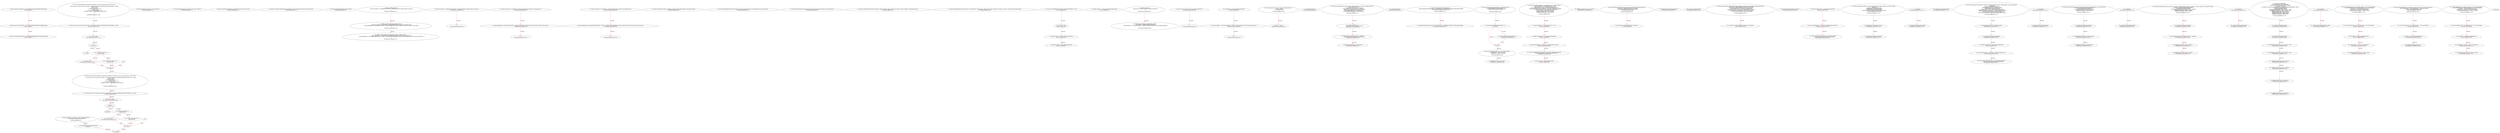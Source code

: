 digraph  {
13 [label="2_ address constant ProxyAddress = 0x1234567896326230a28ee368825D11fE6571Be4a;\n13-new_variable-3-3", method="", type_label=new_variable];
18 [label="3_ address constant TreasuryAddress = 0x12345678979f29eBc99E00bdc5693ddEa564cA80;\n18-new_variable-4-4", method="", type_label=new_variable];
23 [label="4_ address constant RegistryAddress = 0x12345678982cB986Dd291B50239295E3Cb10Cdf6;\n23-new_variable-5-5", method="", type_label=new_variable];
28 [label="5_ function getRegistry() internal pure returns (RegistryInterface) {\n        return RegistryInterface(RegistryAddress);\n    }\n28-function_definition-6-8", method="getRegistry()", type_label=function_definition];
38 [label="6_ return RegistryInterface(RegistryAddress);\n38-return-7-7", method="getRegistry()", type_label=return];
46 [label="10_ function getOwner() external view returns (address);\n46-function_definition-11-11", method="getOwner()", type_label=function_definition];
54 [label="11_ function getExchangeContract() external view returns (address);\n54-function_definition-12-12", method="getExchangeContract()", type_label=function_definition];
62 [label="12_ function contractApproved(address traderAddr) external view returns (bool);\n62-function_definition-13-13", method="contractApproved(address traderAddr)", type_label=function_definition];
74 [label="13_ function contractApprovedBoth(address traderAddr1, address traderAddr2) external view returns (bool);\n74-function_definition-14-14", method="contractApprovedBoth(address traderAddr1,address traderAddr2)", type_label=function_definition];
90 [label="14_ function acceptNextExchangeContract() external;\n90-function_definition-15-15", method="acceptNextExchangeContract()", type_label=function_definition];
99 [label="17_ modifier onlyRegistryOwner() {\n        require (msg.sender == getRegistry().getOwner(), \"onlyRegistryOwner() method called by non-owner.\");\n        _;\n    }\n99-expression_statement-18-21", method="", type_label=expression_statement];
102 [label="18_ require (msg.sender == getRegistry().getOwner(), \"onlyRegistryOwner() method called by non-owner.\");\n102-expression_statement-19-19", method="", type_label=expression_statement];
118 [label="19_ _;\n118-expression_statement-20-20", method="", type_label=expression_statement];
120 [label="21_ modifier onlyApprovedExchange(address trader) {\n        require (msg.sender == ProxyAddress, \"onlyApprovedExchange() called not by exchange proxy.\");\n        require (getRegistry().contractApproved(trader), \"onlyApprovedExchange() requires approval of the latest contract code by trader.\");\n        _;\n    }\n120-expression_statement-22-26", method="", type_label=expression_statement];
127 [label="22_ require (msg.sender == ProxyAddress, \"onlyApprovedExchange() called not by exchange proxy.\");\n127-expression_statement-23-23", method="", type_label=expression_statement];
139 [label="23_ require (getRegistry().contractApproved(trader), \"onlyApprovedExchange() requires approval of the latest contract code by trader.\");\n139-expression_statement-24-24", method="", type_label=expression_statement];
153 [label="24_ _;\n153-expression_statement-25-25", method="", type_label=expression_statement];
155 [label="26_ modifier onlyApprovedExchangeBoth(address trader1, address trader2) {\n        require (msg.sender == ProxyAddress, \"onlyApprovedExchange() called not by exchange proxy.\");\n        require (getRegistry().contractApprovedBoth(trader1, trader2), \"onlyApprovedExchangeBoth() requires approval of the latest contract code by both traders.\");\n        _;\n    }\n155-expression_statement-27-31", method="", type_label=expression_statement];
166 [label="27_ require (msg.sender == ProxyAddress, \"onlyApprovedExchange() called not by exchange proxy.\");\n166-expression_statement-28-28", method="", type_label=expression_statement];
178 [label="28_ require (getRegistry().contractApprovedBoth(trader1, trader2), \"onlyApprovedExchangeBoth() requires approval of the latest contract code by both traders.\");\n178-expression_statement-29-29", method="", type_label=expression_statement];
194 [label="29_ _;\n194-expression_statement-30-30", method="", type_label=expression_statement];
199 [label="33_ function withdrawEther(address traderAddr, address payable withdrawalAddr, uint amount) external;\n199-function_definition-34-34", method="withdrawEther(address traderAddr,address payable withdrawalAddr,uint amount)", type_label=function_definition];
214 [label="34_ function withdrawERC20Token(uint16 tokenCode, address traderAddr, address withdrawalAddr, uint amount) external;\n214-function_definition-35-35", method="withdrawERC20Token(uint16 tokenCode,address traderAddr,address withdrawalAddr,uint amount)", type_label=function_definition];
233 [label="35_ function transferTokens(uint16 tokenCode, address fromAddr, address toAddr, uint amount) external;\n233-function_definition-36-36", method="transferTokens(uint16 tokenCode,address fromAddr,address toAddr,uint amount)", type_label=function_definition];
252 [label="36_ function transferTokensTwice(uint16 tokenCode, address fromAddr, address toAddr1, uint amount1, address toAddr2, uint amount2) external;\n252-function_definition-37-37", method="transferTokensTwice(uint16 tokenCode,address fromAddr,address toAddr1,uint amount1,address toAddr2,uint amount2)", type_label=function_definition];
279 [label="37_ function exchangeTokens(uint16 tokenCode1, uint16 tokenCode2, address addr1, address addr2, address addrFee, uint amount1, uint fee1, uint amount2, uint fee2) external;\n279-function_definition-38-38", method="exchangeTokens(uint16 tokenCode1,uint16 tokenCode2,address addr1,address addr2,address addrFee,uint amount1,uint fee1,uint amount2,uint fee2)", type_label=function_definition];
327 [label="40_ uint constant EMERGENCY_RELEASE_CHALLENGE_PERIOD = 2 days;\n327-new_variable-41-41", method="", type_label=new_variable];
333 [label="41_ bool active = false;\n333-new_variable-42-42", method="", type_label=new_variable];
339 [label="42_ mapping (uint16 => address) public tokenContracts;\n339-new_variable-43-43", method="", type_label=new_variable];
346 [label="43_ mapping (uint176 => uint) public tokenAmounts;\n346-new_variable-44-44", method="", type_label=new_variable];
421 [label="50_ mapping (address => uint) public emergencyReleaseSince;\n421-new_variable-51-51", method="", type_label=new_variable];
430 [label="53_ modifier onlyActive() {\n        require (active, \"Inactive treasury only allows withdrawals.\");\n        _;\n    }\n430-expression_statement-54-57", method="", type_label=expression_statement];
433 [label="54_ require (active, \"Inactive treasury only allows withdrawals.\");\n433-expression_statement-55-55", method="", type_label=expression_statement];
441 [label="55_ _;\n441-expression_statement-56-56", method="", type_label=expression_statement];
443 [label="57_ modifier emergencyReleasePossible(address trader) {\n        uint deadline = emergencyReleaseSince[trader];\n        require (deadline > 0 && block.timestamp > deadline, \"Challenge should be active and deadline expired.\");\n        _;\n    }\n443-expression_statement-58-62", method="", type_label=expression_statement];
450 [label="58_ uint deadline = emergencyReleaseSince[trader];\n450-new_variable-59-59", method="", type_label=new_variable];
458 [label="59_ require (deadline > 0 && block.timestamp > deadline, \"Challenge should be active and deadline expired.\");\n458-expression_statement-60-60", method="", type_label=expression_statement];
474 [label="60_ _;\n474-expression_statement-61-61", method="", type_label=expression_statement];
476 [label="62_ function setActive(bool _active) external onlyRegistryOwner() {\n        active = _active;\n        emit SetActive(active);\n    }\n476-function_definition-63-66", method="setActive(bool _active)", type_label=function_definition];
483 [label="62_ onlyRegistryOwner()\n483-expression_statement-63-63", method="setActive(bool _active)", type_label=expression_statement];
486 [label="63_ active = _active;\n486-expression_statement-64-64", method="setActive(bool _active)", type_label=expression_statement];
494 [label="66_ function changeTokenInfo(uint16 tokenCode, address tokenContract) external onlyRegistryOwner() {\n        require (tokenCode != 0,\n                 \"Token code of zero is reserved for Ether.\");\n        require (tokenContracts[tokenCode] == address(0),\n                 \"Token contract address can be assigned only once.\");\n        tokenContracts[tokenCode] = tokenContract;\n        emit ChangeTokenInfo(tokenCode, tokenContract);\n    }\n494-function_definition-67-74", method="changeTokenInfo(uint16 tokenCode,address tokenContract)", type_label=function_definition];
505 [label="66_ onlyRegistryOwner()\n505-expression_statement-67-67", method="changeTokenInfo(uint16 tokenCode,address tokenContract)", type_label=expression_statement];
508 [label="67_ require (tokenCode != 0,\n                 \"Token code of zero is reserved for Ether.\");\n508-expression_statement-68-69", method="changeTokenInfo(uint16 tokenCode,address tokenContract)", type_label=expression_statement];
518 [label="69_ require (tokenContracts[tokenCode] == address(0),\n                 \"Token contract address can be assigned only once.\");\n518-expression_statement-70-71", method="changeTokenInfo(uint16 tokenCode,address tokenContract)", type_label=expression_statement];
532 [label="71_ tokenContracts[tokenCode] = tokenContract;\n532-expression_statement-72-72", method="changeTokenInfo(uint16 tokenCode,address tokenContract)", type_label=expression_statement];
544 [label="74_ function startEmergencyRelease() external {\n        emergencyReleaseSince[msg.sender] = block.timestamp + EMERGENCY_RELEASE_CHALLENGE_PERIOD;\n        emit StartEmergencyRelease(msg.sender);\n    }\n544-function_definition-75-78", method="startEmergencyRelease()", type_label=function_definition];
548 [label="75_ emergencyReleaseSince[msg.sender] = block.timestamp + EMERGENCY_RELEASE_CHALLENGE_PERIOD;\n548-expression_statement-76-76", method="startEmergencyRelease()", type_label=expression_statement];
566 [label="78_ function resetEmergencyRelease(address traderAddr) private {\n        if (emergencyReleaseSince[traderAddr] != 0) {\n            emergencyReleaseSince[traderAddr] = 0;\n        }\n    }\n566-function_definition-79-83", method="resetEmergencyRelease(address traderAddr)", type_label=function_definition];
574 [label="79_ if_emergencyReleaseSince[traderAddr] != 0\n574-if-80-82", method="resetEmergencyRelease(address traderAddr)", type_label=if];
2096 [label="79_ end_if", method="resetEmergencyRelease(address traderAddr)", type_label=end_if];
581 [label="80_ emergencyReleaseSince[traderAddr] = 0;\n581-expression_statement-81-81", method="resetEmergencyRelease(address traderAddr)", type_label=expression_statement];
587 [label="83_ function depositEther(address account) external payable {\n        emit Deposit(0, account, msg.value);\n        addBalance(0, account, msg.value);\n    }\n587-function_definition-84-87", method="depositEther(address account)", type_label=function_definition];
606 [label="85_ addBalance(0, account, msg.value);\n606-expression_statement-86-86", method="depositEther(address account)", type_label=expression_statement];
617 [label="87_ function depositERC20Token(uint176 tokenAccount, uint amount) external {\n        uint16 tokenCode = uint16(tokenAccount >> 160);\n        address tokenContract = tokenContracts[tokenCode];\n        require (tokenContract != address(0), \"Registered token contract.\");\n        require (safeTransferFrom(tokenContract, msg.sender, address(this), amount),\n                 \"Could not transfer ERC-20 tokens using transferFrom.\");\n        address account = address(tokenAccount);\n        emit Deposit(tokenCode, account, amount);\n        addBalance(tokenCode, account, amount);\n    }\n617-function_definition-88-97", method="depositERC20Token(uint176 tokenAccount,uint amount)", type_label=function_definition];
629 [label="88_ uint16 tokenCode = uint16(tokenAccount >> 160);\n629-new_variable-89-89", method="depositERC20Token(uint176 tokenAccount,uint amount)", type_label=new_variable];
639 [label="89_ address tokenContract = tokenContracts[tokenCode];\n639-new_variable-90-90", method="depositERC20Token(uint176 tokenAccount,uint amount)", type_label=new_variable];
647 [label="90_ require (tokenContract != address(0), \"Registered token contract.\");\n647-expression_statement-91-91", method="depositERC20Token(uint176 tokenAccount,uint amount)", type_label=expression_statement];
659 [label="91_ require (safeTransferFrom(tokenContract, msg.sender, address(this), amount),\n                 \"Could not transfer ERC-20 tokens using transferFrom.\");\n659-expression_statement-92-93", method="depositERC20Token(uint176 tokenAccount,uint amount)", type_label=expression_statement];
680 [label="93_ address account = address(tokenAccount);\n680-new_variable-94-94", method="depositERC20Token(uint176 tokenAccount,uint amount)", type_label=new_variable];
696 [label="95_ addBalance(tokenCode, account, amount);\n696-expression_statement-96-96", method="depositERC20Token(uint176 tokenAccount,uint amount)", type_label=expression_statement];
705 [label="97_ function emergencyReleaseEther() external emergencyReleasePossible(msg.sender) {\n        uint amount = deductFullBalance(0, msg.sender);\n        emit EmergencyRelease(0, msg.sender, amount);\n        msg.sender.transfer(amount);\n    }\n705-function_definition-98-102", method="emergencyReleaseEther()", type_label=function_definition];
708 [label="97_ emergencyReleasePossible(msg.sender)\n708-expression_statement-98-98", method="emergencyReleaseEther()", type_label=expression_statement];
715 [label="98_ uint amount = deductFullBalance(0, msg.sender);\n715-new_variable-99-99", method="emergencyReleaseEther()", type_label=new_variable];
738 [label="100_ msg.sender.transfer(amount);\n738-expression_statement-101-101", method="emergencyReleaseEther()", type_label=expression_statement];
747 [label="102_ function emergencyReleaseERC20Token(uint16 tokenCode) external emergencyReleasePossible(msg.sender) {\n        uint amount = deductFullBalance(tokenCode, msg.sender);\n        emit EmergencyRelease(tokenCode, msg.sender, amount);\n        address tokenContract = tokenContracts[tokenCode];\n        require (tokenContract != address(0), \"Registered token contract.\");\n        require (safeTransfer(tokenContract, msg.sender, amount),\n                 \"Could not transfer ERC-20 tokens using transfer.\");\n    }\n747-function_definition-103-110", method="emergencyReleaseERC20Token(uint16 tokenCode)", type_label=function_definition];
754 [label="102_ emergencyReleasePossible(msg.sender)\n754-expression_statement-103-103", method="emergencyReleaseERC20Token(uint16 tokenCode)", type_label=expression_statement];
761 [label="103_ uint amount = deductFullBalance(tokenCode, msg.sender);\n761-new_variable-104-104", method="emergencyReleaseERC20Token(uint16 tokenCode)", type_label=new_variable];
784 [label="105_ address tokenContract = tokenContracts[tokenCode];\n784-new_variable-106-106", method="emergencyReleaseERC20Token(uint16 tokenCode)", type_label=new_variable];
792 [label="106_ require (tokenContract != address(0), \"Registered token contract.\");\n792-expression_statement-107-107", method="emergencyReleaseERC20Token(uint16 tokenCode)", type_label=expression_statement];
804 [label="107_ require (safeTransfer(tokenContract, msg.sender, amount),\n                 \"Could not transfer ERC-20 tokens using transfer.\");\n804-expression_statement-108-109", method="emergencyReleaseERC20Token(uint16 tokenCode)", type_label=expression_statement];
821 [label="110_ function withdrawEther(address traderAddr, address payable withdrawalAddr, uint amount) external\n        onlyActive()\n        onlyApprovedExchange(traderAddr) {\n        deductBalance(0, traderAddr, amount);\n        resetEmergencyRelease(traderAddr);\n        emit Withdrawal(0, traderAddr, withdrawalAddr, amount);\n        withdrawalAddr.transfer(amount);\n    }\n821-function_definition-111-118", method="withdrawEther(address traderAddr,address payable withdrawalAddr,uint amount)", type_label=function_definition];
836 [label="111_ onlyActive()\n836-expression_statement-112-112", method="withdrawEther(address traderAddr,address payable withdrawalAddr,uint amount)", type_label=expression_statement];
838 [label="112_ onlyApprovedExchange(traderAddr)\n838-expression_statement-113-113", method="withdrawEther(address traderAddr,address payable withdrawalAddr,uint amount)", type_label=expression_statement];
843 [label="113_ deductBalance(0, traderAddr, amount);\n843-expression_statement-114-114", method="withdrawEther(address traderAddr,address payable withdrawalAddr,uint amount)", type_label=expression_statement];
852 [label="114_ resetEmergencyRelease(traderAddr);\n852-expression_statement-115-115", method="withdrawEther(address traderAddr,address payable withdrawalAddr,uint amount)", type_label=expression_statement];
867 [label="116_ withdrawalAddr.transfer(amount);\n867-expression_statement-117-117", method="withdrawEther(address traderAddr,address payable withdrawalAddr,uint amount)", type_label=expression_statement];
874 [label="118_ function withdrawERC20Token(uint16 tokenCode, address traderAddr, address withdrawalAddr, uint amount) external\n        onlyActive()\n        onlyApprovedExchange(traderAddr) {\n        deductBalance(tokenCode, traderAddr, amount);\n        resetEmergencyRelease(traderAddr);\n        address tokenContract = tokenContracts[tokenCode];\n        require (tokenContract != address(0), \"Registered token contract.\");\n        require (safeTransfer(tokenContract, withdrawalAddr, amount),\n                 \"Could not transfer ERC-20 tokens using transfer.\");\n        emit Withdrawal(tokenCode, traderAddr, withdrawalAddr, amount);\n    }\n874-function_definition-119-129", method="withdrawERC20Token(uint16 tokenCode,address traderAddr,address withdrawalAddr,uint amount)", type_label=function_definition];
893 [label="119_ onlyActive()\n893-expression_statement-120-120", method="withdrawERC20Token(uint16 tokenCode,address traderAddr,address withdrawalAddr,uint amount)", type_label=expression_statement];
895 [label="120_ onlyApprovedExchange(traderAddr)\n895-expression_statement-121-121", method="withdrawERC20Token(uint16 tokenCode,address traderAddr,address withdrawalAddr,uint amount)", type_label=expression_statement];
900 [label="121_ deductBalance(tokenCode, traderAddr, amount);\n900-expression_statement-122-122", method="withdrawERC20Token(uint16 tokenCode,address traderAddr,address withdrawalAddr,uint amount)", type_label=expression_statement];
909 [label="122_ resetEmergencyRelease(traderAddr);\n909-expression_statement-123-123", method="withdrawERC20Token(uint16 tokenCode,address traderAddr,address withdrawalAddr,uint amount)", type_label=expression_statement];
914 [label="123_ address tokenContract = tokenContracts[tokenCode];\n914-new_variable-124-124", method="withdrawERC20Token(uint16 tokenCode,address traderAddr,address withdrawalAddr,uint amount)", type_label=new_variable];
922 [label="124_ require (tokenContract != address(0), \"Registered token contract.\");\n922-expression_statement-125-125", method="withdrawERC20Token(uint16 tokenCode,address traderAddr,address withdrawalAddr,uint amount)", type_label=expression_statement];
934 [label="125_ require (safeTransfer(tokenContract, withdrawalAddr, amount),\n                 \"Could not transfer ERC-20 tokens using transfer.\");\n934-expression_statement-126-127", method="withdrawERC20Token(uint16 tokenCode,address traderAddr,address withdrawalAddr,uint amount)", type_label=expression_statement];
959 [label="129_ function transferTokens(uint16 tokenCode, address fromAddr, address toAddr, uint amount) external\n        onlyActive() onlyApprovedExchange(fromAddr) {\n        resetEmergencyRelease(fromAddr);\n        deductBalance(tokenCode, fromAddr, amount);\n        addBalance(tokenCode, toAddr, amount);\n    }\n959-function_definition-130-135", method="transferTokens(uint16 tokenCode,address fromAddr,address toAddr,uint amount)", type_label=function_definition];
978 [label="130_ onlyActive()\n978-expression_statement-131-131", method="transferTokens(uint16 tokenCode,address fromAddr,address toAddr,uint amount)", type_label=expression_statement];
980 [label="130_ onlyApprovedExchange(fromAddr)\n980-expression_statement-131-131", method="transferTokens(uint16 tokenCode,address fromAddr,address toAddr,uint amount)", type_label=expression_statement];
985 [label="131_ resetEmergencyRelease(fromAddr);\n985-expression_statement-132-132", method="transferTokens(uint16 tokenCode,address fromAddr,address toAddr,uint amount)", type_label=expression_statement];
990 [label="132_ deductBalance(tokenCode, fromAddr, amount);\n990-expression_statement-133-133", method="transferTokens(uint16 tokenCode,address fromAddr,address toAddr,uint amount)", type_label=expression_statement];
999 [label="133_ addBalance(tokenCode, toAddr, amount);\n999-expression_statement-134-134", method="transferTokens(uint16 tokenCode,address fromAddr,address toAddr,uint amount)", type_label=expression_statement];
1008 [label="135_ function transferTokensTwice(uint16 tokenCode, address fromAddr, address toAddr1, uint amount1, address toAddr2, uint amount2) external\n        onlyActive() onlyApprovedExchange(fromAddr) {\n        resetEmergencyRelease(fromAddr);\n        deductBalance(tokenCode, fromAddr, amount1 + amount2);\n        addBalance(tokenCode, toAddr1, amount1);\n        addBalance(tokenCode, toAddr2, amount2);\n    }\n1008-function_definition-136-142", method="transferTokensTwice(uint16 tokenCode,address fromAddr,address toAddr1,uint amount1,address toAddr2,uint amount2)", type_label=function_definition];
1035 [label="136_ onlyActive()\n1035-expression_statement-137-137", method="transferTokensTwice(uint16 tokenCode,address fromAddr,address toAddr1,uint amount1,address toAddr2,uint amount2)", type_label=expression_statement];
1037 [label="136_ onlyApprovedExchange(fromAddr)\n1037-expression_statement-137-137", method="transferTokensTwice(uint16 tokenCode,address fromAddr,address toAddr1,uint amount1,address toAddr2,uint amount2)", type_label=expression_statement];
1042 [label="137_ resetEmergencyRelease(fromAddr);\n1042-expression_statement-138-138", method="transferTokensTwice(uint16 tokenCode,address fromAddr,address toAddr1,uint amount1,address toAddr2,uint amount2)", type_label=expression_statement];
1047 [label="138_ deductBalance(tokenCode, fromAddr, amount1 + amount2);\n1047-expression_statement-139-139", method="transferTokensTwice(uint16 tokenCode,address fromAddr,address toAddr1,uint amount1,address toAddr2,uint amount2)", type_label=expression_statement];
1058 [label="139_ addBalance(tokenCode, toAddr1, amount1);\n1058-expression_statement-140-140", method="transferTokensTwice(uint16 tokenCode,address fromAddr,address toAddr1,uint amount1,address toAddr2,uint amount2)", type_label=expression_statement];
1067 [label="140_ addBalance(tokenCode, toAddr2, amount2);\n1067-expression_statement-141-141", method="transferTokensTwice(uint16 tokenCode,address fromAddr,address toAddr1,uint amount1,address toAddr2,uint amount2)", type_label=expression_statement];
1076 [label="142_ function exchangeTokens(\n        uint16 tokenCode1, uint16 tokenCode2,\n        address addr1, address addr2, address addrFee,\n        uint amount1, uint fee1,\n        uint amount2, uint fee2) external onlyActive() onlyApprovedExchangeBoth(addr1, addr2) {\n        resetEmergencyRelease(addr1);\n        resetEmergencyRelease(addr2);\n        deductBalance(tokenCode1, addr1, amount1 + fee1);\n        deductBalance(tokenCode2, addr2, amount2 + fee2);\n        addBalance(tokenCode1, addr2, amount1);\n        addBalance(tokenCode2, addr1, amount2);\n        addBalance(tokenCode1, addrFee, fee1);\n        addBalance(tokenCode2, addrFee, fee2);\n    }\n1076-function_definition-143-156", method="exchangeTokens(uint16 tokenCode1,uint16 tokenCode2,address addr1,address addr2,address addrFee,uint amount1,uint fee1,uint amount2,uint fee2)", type_label=function_definition];
1115 [label="146_ onlyActive()\n1115-expression_statement-147-147", method="exchangeTokens(uint16 tokenCode1,uint16 tokenCode2,address addr1,address addr2,address addrFee,uint amount1,uint fee1,uint amount2,uint fee2)", type_label=expression_statement];
1117 [label="146_ onlyApprovedExchangeBoth(addr1, addr2)\n1117-expression_statement-147-147", method="exchangeTokens(uint16 tokenCode1,uint16 tokenCode2,address addr1,address addr2,address addrFee,uint amount1,uint fee1,uint amount2,uint fee2)", type_label=expression_statement];
1124 [label="147_ resetEmergencyRelease(addr1);\n1124-expression_statement-148-148", method="exchangeTokens(uint16 tokenCode1,uint16 tokenCode2,address addr1,address addr2,address addrFee,uint amount1,uint fee1,uint amount2,uint fee2)", type_label=expression_statement];
1129 [label="148_ resetEmergencyRelease(addr2);\n1129-expression_statement-149-149", method="exchangeTokens(uint16 tokenCode1,uint16 tokenCode2,address addr1,address addr2,address addrFee,uint amount1,uint fee1,uint amount2,uint fee2)", type_label=expression_statement];
1134 [label="149_ deductBalance(tokenCode1, addr1, amount1 + fee1);\n1134-expression_statement-150-150", method="exchangeTokens(uint16 tokenCode1,uint16 tokenCode2,address addr1,address addr2,address addrFee,uint amount1,uint fee1,uint amount2,uint fee2)", type_label=expression_statement];
1145 [label="150_ deductBalance(tokenCode2, addr2, amount2 + fee2);\n1145-expression_statement-151-151", method="exchangeTokens(uint16 tokenCode1,uint16 tokenCode2,address addr1,address addr2,address addrFee,uint amount1,uint fee1,uint amount2,uint fee2)", type_label=expression_statement];
1156 [label="151_ addBalance(tokenCode1, addr2, amount1);\n1156-expression_statement-152-152", method="exchangeTokens(uint16 tokenCode1,uint16 tokenCode2,address addr1,address addr2,address addrFee,uint amount1,uint fee1,uint amount2,uint fee2)", type_label=expression_statement];
1165 [label="152_ addBalance(tokenCode2, addr1, amount2);\n1165-expression_statement-153-153", method="exchangeTokens(uint16 tokenCode1,uint16 tokenCode2,address addr1,address addr2,address addrFee,uint amount1,uint fee1,uint amount2,uint fee2)", type_label=expression_statement];
1174 [label="153_ addBalance(tokenCode1, addrFee, fee1);\n1174-expression_statement-154-154", method="exchangeTokens(uint16 tokenCode1,uint16 tokenCode2,address addr1,address addr2,address addrFee,uint amount1,uint fee1,uint amount2,uint fee2)", type_label=expression_statement];
1183 [label="154_ addBalance(tokenCode2, addrFee, fee2);\n1183-expression_statement-155-155", method="exchangeTokens(uint16 tokenCode1,uint16 tokenCode2,address addr1,address addr2,address addrFee,uint amount1,uint fee1,uint amount2,uint fee2)", type_label=expression_statement];
1192 [label="156_ function deductBalance(uint tokenCode, address addr, uint amount) private {\n        uint176 tokenAccount = uint176(tokenCode) << 160 | uint176(addr);\n        uint before = tokenAmounts[tokenAccount];\n        require (before >= amount, \"Enough funds.\");\n        tokenAmounts[tokenAccount] = before - amount;\n    }\n1192-function_definition-157-162", method="deductBalance(uint tokenCode,address addr,uint amount)", type_label=function_definition];
1208 [label="157_ uint176 tokenAccount = uint176(tokenCode) << 160 | uint176(addr);\n1208-new_variable-158-158", method="deductBalance(uint tokenCode,address addr,uint amount)", type_label=new_variable];
1222 [label="158_ uint before = tokenAmounts[tokenAccount];\n1222-new_variable-159-159", method="deductBalance(uint tokenCode,address addr,uint amount)", type_label=new_variable];
1230 [label="159_ require (before >= amount, \"Enough funds.\");\n1230-expression_statement-160-160", method="deductBalance(uint tokenCode,address addr,uint amount)", type_label=expression_statement];
1240 [label="160_ tokenAmounts[tokenAccount] = before - amount;\n1240-expression_statement-161-161", method="deductBalance(uint tokenCode,address addr,uint amount)", type_label=expression_statement];
1248 [label="162_ function deductFullBalance(uint tokenCode, address addr) private returns (uint amount) {\n        uint176 tokenAccount = uint176(tokenCode) << 160 | uint176(addr);\n        amount = tokenAmounts[tokenAccount];\n        tokenAmounts[tokenAccount] = 0;\n    }\n1248-function_definition-163-167", method="deductFullBalance(uint tokenCode,address addr)", type_label=function_definition];
1265 [label="163_ uint176 tokenAccount = uint176(tokenCode) << 160 | uint176(addr);\n1265-new_variable-164-164", method="deductFullBalance(uint tokenCode,address addr)", type_label=new_variable];
1279 [label="164_ amount = tokenAmounts[tokenAccount];\n1279-expression_statement-165-165", method="deductFullBalance(uint tokenCode,address addr)", type_label=expression_statement];
1285 [label="165_ tokenAmounts[tokenAccount] = 0;\n1285-expression_statement-166-166", method="deductFullBalance(uint tokenCode,address addr)", type_label=expression_statement];
1291 [label="167_ function addBalance(uint tokenCode, address addr, uint amount) private {\n        uint176 tokenAccount = uint176(tokenCode) << 160 | uint176(addr);\n        uint before = tokenAmounts[tokenAccount];\n        require (before + amount >= before, \"No overflow.\");\n        tokenAmounts[tokenAccount] = before + amount;\n    }\n1291-function_definition-168-173", method="addBalance(uint tokenCode,address addr,uint amount)", type_label=function_definition];
1307 [label="168_ uint176 tokenAccount = uint176(tokenCode) << 160 | uint176(addr);\n1307-new_variable-169-169", method="addBalance(uint tokenCode,address addr,uint amount)", type_label=new_variable];
1321 [label="169_ uint before = tokenAmounts[tokenAccount];\n1321-new_variable-170-170", method="addBalance(uint tokenCode,address addr,uint amount)", type_label=new_variable];
1329 [label="170_ require (before + amount >= before, \"No overflow.\");\n1329-expression_statement-171-171", method="addBalance(uint tokenCode,address addr,uint amount)", type_label=expression_statement];
1341 [label="171_ tokenAmounts[tokenAccount] = before + amount;\n1341-expression_statement-172-172", method="addBalance(uint tokenCode,address addr,uint amount)", type_label=expression_statement];
1349 [label="173_ function safeTransfer(address tokenContract, address to, uint value) internal returns (bool success)\n    {\n        (bool call_success, bytes memory return_data) = tokenContract.call(abi.encodeWithSelector(0xa9059cbb, to, value));\n        success = false;\n        if (call_success) {\n            if (return_data.length == 0) {\n                success = true;\n            } else if (return_data.length == 32) {\n                assembly { success := mload(add(return_data, 0x20)) }\n            }\n        }\n    }\n1349-function_definition-174-185", method="safeTransfer(address tokenContract,address to,uint value)", type_label=function_definition];
1370 [label="175_ (bool call_success, bytes memory return_data) = tokenContract.call(abi.encodeWithSelector(0xa9059cbb, to, value));\n1370-new_variable-176-176", method="safeTransfer(address tokenContract,address to,uint value)", type_label=new_variable];
1395 [label="176_ success = false;\n1395-expression_statement-177-177", method="safeTransfer(address tokenContract,address to,uint value)", type_label=expression_statement];
1400 [label="177_ if\n1400-if-178-184", method="safeTransfer(address tokenContract,address to,uint value)", type_label=if];
2922 [label="177_ end_if", method="safeTransfer(address tokenContract,address to,uint value)", type_label=end_if];
1403 [label="178_ if_return_data.length == 0\n1403-if-179-183", method="safeTransfer(address tokenContract,address to,uint value)", type_label=if];
2925 [label="178_ end_if", method="safeTransfer(address tokenContract,address to,uint value)", type_label=end_if];
1410 [label="179_ success = true;\n1410-expression_statement-180-180", method="safeTransfer(address tokenContract,address to,uint value)", type_label=expression_statement];
1415 [label="180_ if_return_data.length == 32\n1415-if-181-183", method="safeTransfer(address tokenContract,address to,uint value)", type_label=if];
1435 [label="185_ function safeTransferFrom(address tokenContract, address from, address to, uint value) internal returns (bool success)\n    {\n        (bool call_success, bytes memory return_data) = tokenContract.call(abi.encodeWithSelector(0x23b872dd, from, to, value));\n        success = false;\n        if (call_success) {\n            if (return_data.length == 0) {\n                success = true;\n            } else if (return_data.length == 32) {\n                assembly { success := mload(add(return_data, 0x20)) }\n            }\n        }\n    }\n1435-function_definition-186-197", method="safeTransferFrom(address tokenContract,address from,address to,uint value)", type_label=function_definition];
1460 [label="187_ (bool call_success, bytes memory return_data) = tokenContract.call(abi.encodeWithSelector(0x23b872dd, from, to, value));\n1460-new_variable-188-188", method="safeTransferFrom(address tokenContract,address from,address to,uint value)", type_label=new_variable];
1487 [label="188_ success = false;\n1487-expression_statement-189-189", method="safeTransferFrom(address tokenContract,address from,address to,uint value)", type_label=expression_statement];
1492 [label="189_ if\n1492-if-190-196", method="safeTransferFrom(address tokenContract,address from,address to,uint value)", type_label=if];
3014 [label="189_ end_if", method="safeTransferFrom(address tokenContract,address from,address to,uint value)", type_label=end_if];
1495 [label="190_ if_return_data.length == 0\n1495-if-191-195", method="safeTransferFrom(address tokenContract,address from,address to,uint value)", type_label=if];
3017 [label="190_ end_if", method="safeTransferFrom(address tokenContract,address from,address to,uint value)", type_label=end_if];
1502 [label="191_ success = true;\n1502-expression_statement-192-192", method="safeTransferFrom(address tokenContract,address from,address to,uint value)", type_label=expression_statement];
1507 [label="192_ if_return_data.length == 32\n1507-if-193-195", method="safeTransferFrom(address tokenContract,address from,address to,uint value)", type_label=if];
1 [label="0_ start_node", method="", type_label=start];
2 [label="0_ exit_node", method="", type_label=exit];
1422;
1514;
13 -> 18  [color=red, controlflow_type=next_line, edge_type=CFG_edge, key=0, label=next_line];
18 -> 23  [color=red, controlflow_type=next_line, edge_type=CFG_edge, key=0, label=next_line];
28 -> 38  [color=red, controlflow_type=next_line, edge_type=CFG_edge, key=0, label=next_line];
38 -> 2  [color=red, controlflow_type=return_exit, edge_type=CFG_edge, key=0, label=return_exit];
99 -> 120  [color=red, controlflow_type=next_line, edge_type=CFG_edge, key=0, label=next_line];
102 -> 118  [color=red, controlflow_type=next_line, edge_type=CFG_edge, key=0, label=next_line];
120 -> 155  [color=red, controlflow_type=next_line, edge_type=CFG_edge, key=0, label=next_line];
127 -> 139  [color=red, controlflow_type=next_line, edge_type=CFG_edge, key=0, label=next_line];
139 -> 153  [color=red, controlflow_type=next_line, edge_type=CFG_edge, key=0, label=next_line];
166 -> 178  [color=red, controlflow_type=next_line, edge_type=CFG_edge, key=0, label=next_line];
178 -> 194  [color=red, controlflow_type=next_line, edge_type=CFG_edge, key=0, label=next_line];
327 -> 333  [color=red, controlflow_type=next_line, edge_type=CFG_edge, key=0, label=next_line];
333 -> 339  [color=red, controlflow_type=next_line, edge_type=CFG_edge, key=0, label=next_line];
339 -> 346  [color=red, controlflow_type=next_line, edge_type=CFG_edge, key=0, label=next_line];
430 -> 443  [color=red, controlflow_type=next_line, edge_type=CFG_edge, key=0, label=next_line];
433 -> 441  [color=red, controlflow_type=next_line, edge_type=CFG_edge, key=0, label=next_line];
450 -> 458  [color=red, controlflow_type=next_line, edge_type=CFG_edge, key=0, label=next_line];
458 -> 474  [color=red, controlflow_type=next_line, edge_type=CFG_edge, key=0, label=next_line];
476 -> 486  [color=red, controlflow_type=next_line, edge_type=CFG_edge, key=0, label=next_line];
494 -> 508  [color=red, controlflow_type=next_line, edge_type=CFG_edge, key=0, label=next_line];
508 -> 518  [color=red, controlflow_type=next_line, edge_type=CFG_edge, key=0, label=next_line];
518 -> 532  [color=red, controlflow_type=next_line, edge_type=CFG_edge, key=0, label=next_line];
544 -> 548  [color=red, controlflow_type=next_line, edge_type=CFG_edge, key=0, label=next_line];
566 -> 574  [color=red, controlflow_type=next_line, edge_type=CFG_edge, key=0, label=next_line];
574 -> 581  [color=red, controlflow_type=pos_next, edge_type=CFG_edge, key=0, label=pos_next];
574 -> 2096  [color=red, controlflow_type=neg_next, edge_type=CFG_edge, key=0, label=neg_next];
2096 -> 587  [color=red, controlflow_type=next_line, edge_type=CFG_edge, key=0, label=next_line];
581 -> 2096  [color=red, controlflow_type=end_if, edge_type=CFG_edge, key=0, label=end_if];
587 -> 606  [color=red, controlflow_type=next_line, edge_type=CFG_edge, key=0, label=next_line];
617 -> 629  [color=red, controlflow_type=next_line, edge_type=CFG_edge, key=0, label=next_line];
629 -> 639  [color=red, controlflow_type=next_line, edge_type=CFG_edge, key=0, label=next_line];
639 -> 647  [color=red, controlflow_type=next_line, edge_type=CFG_edge, key=0, label=next_line];
647 -> 659  [color=red, controlflow_type=next_line, edge_type=CFG_edge, key=0, label=next_line];
659 -> 680  [color=red, controlflow_type=next_line, edge_type=CFG_edge, key=0, label=next_line];
705 -> 715  [color=red, controlflow_type=next_line, edge_type=CFG_edge, key=0, label=next_line];
747 -> 761  [color=red, controlflow_type=next_line, edge_type=CFG_edge, key=0, label=next_line];
784 -> 792  [color=red, controlflow_type=next_line, edge_type=CFG_edge, key=0, label=next_line];
792 -> 804  [color=red, controlflow_type=next_line, edge_type=CFG_edge, key=0, label=next_line];
821 -> 843  [color=red, controlflow_type=next_line, edge_type=CFG_edge, key=0, label=next_line];
836 -> 838  [color=red, controlflow_type=next_line, edge_type=CFG_edge, key=0, label=next_line];
843 -> 852  [color=red, controlflow_type=next_line, edge_type=CFG_edge, key=0, label=next_line];
874 -> 900  [color=red, controlflow_type=next_line, edge_type=CFG_edge, key=0, label=next_line];
893 -> 895  [color=red, controlflow_type=next_line, edge_type=CFG_edge, key=0, label=next_line];
900 -> 909  [color=red, controlflow_type=next_line, edge_type=CFG_edge, key=0, label=next_line];
909 -> 914  [color=red, controlflow_type=next_line, edge_type=CFG_edge, key=0, label=next_line];
914 -> 922  [color=red, controlflow_type=next_line, edge_type=CFG_edge, key=0, label=next_line];
922 -> 934  [color=red, controlflow_type=next_line, edge_type=CFG_edge, key=0, label=next_line];
959 -> 985  [color=red, controlflow_type=next_line, edge_type=CFG_edge, key=0, label=next_line];
978 -> 980  [color=red, controlflow_type=next_line, edge_type=CFG_edge, key=0, label=next_line];
985 -> 990  [color=red, controlflow_type=next_line, edge_type=CFG_edge, key=0, label=next_line];
990 -> 999  [color=red, controlflow_type=next_line, edge_type=CFG_edge, key=0, label=next_line];
1008 -> 1042  [color=red, controlflow_type=next_line, edge_type=CFG_edge, key=0, label=next_line];
1035 -> 1037  [color=red, controlflow_type=next_line, edge_type=CFG_edge, key=0, label=next_line];
1042 -> 1047  [color=red, controlflow_type=next_line, edge_type=CFG_edge, key=0, label=next_line];
1047 -> 1058  [color=red, controlflow_type=next_line, edge_type=CFG_edge, key=0, label=next_line];
1058 -> 1067  [color=red, controlflow_type=next_line, edge_type=CFG_edge, key=0, label=next_line];
1076 -> 1124  [color=red, controlflow_type=next_line, edge_type=CFG_edge, key=0, label=next_line];
1115 -> 1117  [color=red, controlflow_type=next_line, edge_type=CFG_edge, key=0, label=next_line];
1124 -> 1129  [color=red, controlflow_type=next_line, edge_type=CFG_edge, key=0, label=next_line];
1129 -> 1134  [color=red, controlflow_type=next_line, edge_type=CFG_edge, key=0, label=next_line];
1134 -> 1145  [color=red, controlflow_type=next_line, edge_type=CFG_edge, key=0, label=next_line];
1145 -> 1156  [color=red, controlflow_type=next_line, edge_type=CFG_edge, key=0, label=next_line];
1156 -> 1165  [color=red, controlflow_type=next_line, edge_type=CFG_edge, key=0, label=next_line];
1165 -> 1174  [color=red, controlflow_type=next_line, edge_type=CFG_edge, key=0, label=next_line];
1174 -> 1183  [color=red, controlflow_type=next_line, edge_type=CFG_edge, key=0, label=next_line];
1192 -> 1208  [color=red, controlflow_type=next_line, edge_type=CFG_edge, key=0, label=next_line];
1208 -> 1222  [color=red, controlflow_type=next_line, edge_type=CFG_edge, key=0, label=next_line];
1222 -> 1230  [color=red, controlflow_type=next_line, edge_type=CFG_edge, key=0, label=next_line];
1230 -> 1240  [color=red, controlflow_type=next_line, edge_type=CFG_edge, key=0, label=next_line];
1248 -> 1265  [color=red, controlflow_type=next_line, edge_type=CFG_edge, key=0, label=next_line];
1265 -> 1279  [color=red, controlflow_type=next_line, edge_type=CFG_edge, key=0, label=next_line];
1279 -> 1285  [color=red, controlflow_type=next_line, edge_type=CFG_edge, key=0, label=next_line];
1291 -> 1307  [color=red, controlflow_type=next_line, edge_type=CFG_edge, key=0, label=next_line];
1307 -> 1321  [color=red, controlflow_type=next_line, edge_type=CFG_edge, key=0, label=next_line];
1321 -> 1329  [color=red, controlflow_type=next_line, edge_type=CFG_edge, key=0, label=next_line];
1329 -> 1341  [color=red, controlflow_type=next_line, edge_type=CFG_edge, key=0, label=next_line];
1349 -> 1370  [color=red, controlflow_type=next_line, edge_type=CFG_edge, key=0, label=next_line];
1370 -> 1395  [color=red, controlflow_type=next_line, edge_type=CFG_edge, key=0, label=next_line];
1395 -> 1400  [color=red, controlflow_type=next_line, edge_type=CFG_edge, key=0, label=next_line];
1400 -> 1403  [color=red, controlflow_type=pos_next, edge_type=CFG_edge, key=0, label=pos_next];
1400 -> 2922  [color=red, controlflow_type=neg_next, edge_type=CFG_edge, key=0, label=neg_next];
1403 -> 1410  [color=red, controlflow_type=pos_next, edge_type=CFG_edge, key=0, label=pos_next];
1403 -> 1415  [color=red, controlflow_type=neg_next, edge_type=CFG_edge, key=0, label=neg_next];
2925 -> 1435  [color=red, controlflow_type=next_line, edge_type=CFG_edge, key=0, label=next_line];
1410 -> 2925  [color=red, controlflow_type=end_if, edge_type=CFG_edge, key=0, label=end_if];
1415 -> 2925  [color=red, controlflow_type=neg_next, edge_type=CFG_edge, key=0, label=neg_next];
1435 -> 1460  [color=red, controlflow_type=next_line, edge_type=CFG_edge, key=0, label=next_line];
1460 -> 1487  [color=red, controlflow_type=next_line, edge_type=CFG_edge, key=0, label=next_line];
1487 -> 1492  [color=red, controlflow_type=next_line, edge_type=CFG_edge, key=0, label=next_line];
1492 -> 1495  [color=red, controlflow_type=pos_next, edge_type=CFG_edge, key=0, label=pos_next];
1492 -> 3014  [color=red, controlflow_type=neg_next, edge_type=CFG_edge, key=0, label=neg_next];
1495 -> 1502  [color=red, controlflow_type=pos_next, edge_type=CFG_edge, key=0, label=pos_next];
1495 -> 1507  [color=red, controlflow_type=neg_next, edge_type=CFG_edge, key=0, label=neg_next];
3017 -> 2  [color=red, controlflow_type=next_line, edge_type=CFG_edge, key=0, label=next_line];
1502 -> 3017  [color=red, controlflow_type=end_if, edge_type=CFG_edge, key=0, label=end_if];
1507 -> 3017  [color=red, controlflow_type=neg_next, edge_type=CFG_edge, key=0, label=neg_next];
1422 -> 2925  [color=red, controlflow_type=end_if, edge_type=CFG_edge, key=0, label=end_if];
1514 -> 3017  [color=red, controlflow_type=end_if, edge_type=CFG_edge, key=0, label=end_if];
}
